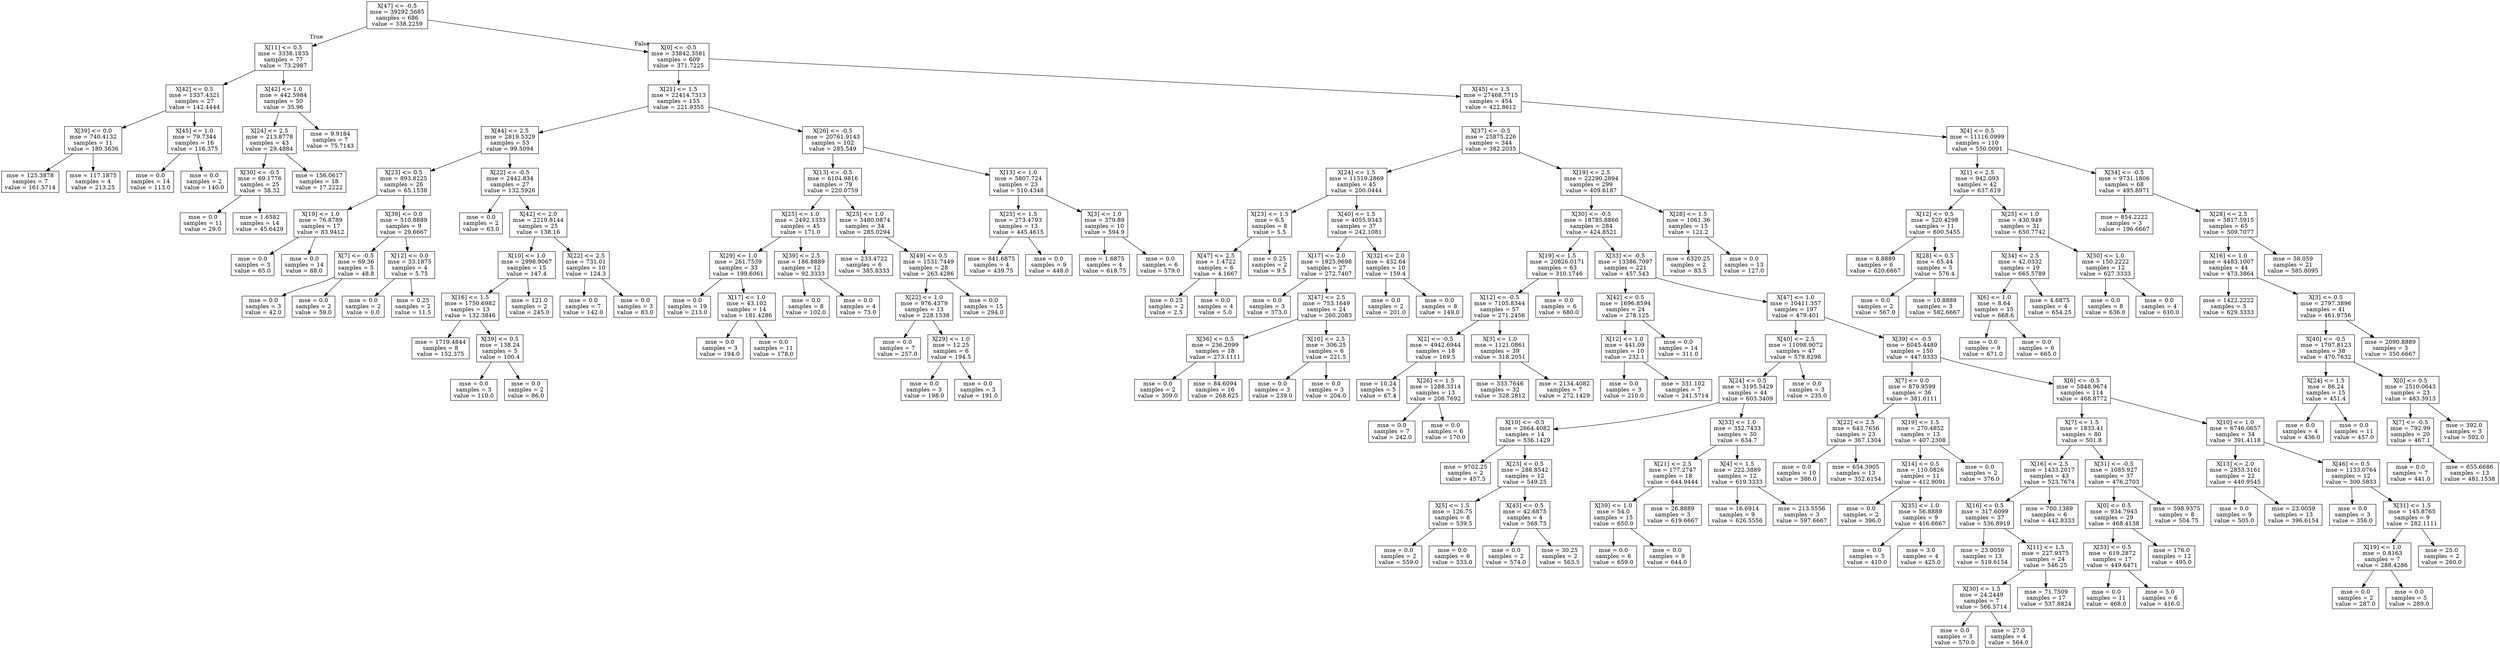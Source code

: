 digraph Tree {
node [shape=box] ;
0 [label="X[47] <= -0.5\nmse = 39292.5685\nsamples = 686\nvalue = 338.2259"] ;
1 [label="X[11] <= 0.5\nmse = 3338.1835\nsamples = 77\nvalue = 73.2987"] ;
0 -> 1 [labeldistance=2.5, labelangle=45, headlabel="True"] ;
2 [label="X[42] <= 0.5\nmse = 1337.4321\nsamples = 27\nvalue = 142.4444"] ;
1 -> 2 ;
3 [label="X[39] <= 0.0\nmse = 740.4132\nsamples = 11\nvalue = 180.3636"] ;
2 -> 3 ;
4 [label="mse = 125.3878\nsamples = 7\nvalue = 161.5714"] ;
3 -> 4 ;
5 [label="mse = 117.1875\nsamples = 4\nvalue = 213.25"] ;
3 -> 5 ;
6 [label="X[45] <= 1.0\nmse = 79.7344\nsamples = 16\nvalue = 116.375"] ;
2 -> 6 ;
7 [label="mse = 0.0\nsamples = 14\nvalue = 113.0"] ;
6 -> 7 ;
8 [label="mse = 0.0\nsamples = 2\nvalue = 140.0"] ;
6 -> 8 ;
9 [label="X[42] <= 1.0\nmse = 442.5984\nsamples = 50\nvalue = 35.96"] ;
1 -> 9 ;
10 [label="X[24] <= 2.5\nmse = 213.8778\nsamples = 43\nvalue = 29.4884"] ;
9 -> 10 ;
11 [label="X[30] <= -0.5\nmse = 69.1776\nsamples = 25\nvalue = 38.32"] ;
10 -> 11 ;
12 [label="mse = 0.0\nsamples = 11\nvalue = 29.0"] ;
11 -> 12 ;
13 [label="mse = 1.6582\nsamples = 14\nvalue = 45.6429"] ;
11 -> 13 ;
14 [label="mse = 156.0617\nsamples = 18\nvalue = 17.2222"] ;
10 -> 14 ;
15 [label="mse = 9.9184\nsamples = 7\nvalue = 75.7143"] ;
9 -> 15 ;
16 [label="X[0] <= -0.5\nmse = 33842.3581\nsamples = 609\nvalue = 371.7225"] ;
0 -> 16 [labeldistance=2.5, labelangle=-45, headlabel="False"] ;
17 [label="X[21] <= 1.5\nmse = 22414.7313\nsamples = 155\nvalue = 221.9355"] ;
16 -> 17 ;
18 [label="X[44] <= 2.5\nmse = 2819.5329\nsamples = 53\nvalue = 99.5094"] ;
17 -> 18 ;
19 [label="X[23] <= 0.5\nmse = 893.8225\nsamples = 26\nvalue = 65.1538"] ;
18 -> 19 ;
20 [label="X[19] <= 1.0\nmse = 76.8789\nsamples = 17\nvalue = 83.9412"] ;
19 -> 20 ;
21 [label="mse = 0.0\nsamples = 3\nvalue = 65.0"] ;
20 -> 21 ;
22 [label="mse = 0.0\nsamples = 14\nvalue = 88.0"] ;
20 -> 22 ;
23 [label="X[39] <= 0.0\nmse = 510.8889\nsamples = 9\nvalue = 29.6667"] ;
19 -> 23 ;
24 [label="X[7] <= -0.5\nmse = 69.36\nsamples = 5\nvalue = 48.8"] ;
23 -> 24 ;
25 [label="mse = 0.0\nsamples = 3\nvalue = 42.0"] ;
24 -> 25 ;
26 [label="mse = 0.0\nsamples = 2\nvalue = 59.0"] ;
24 -> 26 ;
27 [label="X[12] <= 0.0\nmse = 33.1875\nsamples = 4\nvalue = 5.75"] ;
23 -> 27 ;
28 [label="mse = 0.0\nsamples = 2\nvalue = 0.0"] ;
27 -> 28 ;
29 [label="mse = 0.25\nsamples = 2\nvalue = 11.5"] ;
27 -> 29 ;
30 [label="X[22] <= -0.5\nmse = 2442.834\nsamples = 27\nvalue = 132.5926"] ;
18 -> 30 ;
31 [label="mse = 0.0\nsamples = 2\nvalue = 63.0"] ;
30 -> 31 ;
32 [label="X[42] <= 2.0\nmse = 2219.8144\nsamples = 25\nvalue = 138.16"] ;
30 -> 32 ;
33 [label="X[10] <= 1.0\nmse = 2998.9067\nsamples = 15\nvalue = 147.4"] ;
32 -> 33 ;
34 [label="X[16] <= 1.5\nmse = 1750.6982\nsamples = 13\nvalue = 132.3846"] ;
33 -> 34 ;
35 [label="mse = 1719.4844\nsamples = 8\nvalue = 152.375"] ;
34 -> 35 ;
36 [label="X[39] <= 0.5\nmse = 138.24\nsamples = 5\nvalue = 100.4"] ;
34 -> 36 ;
37 [label="mse = 0.0\nsamples = 3\nvalue = 110.0"] ;
36 -> 37 ;
38 [label="mse = 0.0\nsamples = 2\nvalue = 86.0"] ;
36 -> 38 ;
39 [label="mse = 121.0\nsamples = 2\nvalue = 245.0"] ;
33 -> 39 ;
40 [label="X[22] <= 2.5\nmse = 731.01\nsamples = 10\nvalue = 124.3"] ;
32 -> 40 ;
41 [label="mse = 0.0\nsamples = 7\nvalue = 142.0"] ;
40 -> 41 ;
42 [label="mse = 0.0\nsamples = 3\nvalue = 83.0"] ;
40 -> 42 ;
43 [label="X[26] <= -0.5\nmse = 20761.9143\nsamples = 102\nvalue = 285.549"] ;
17 -> 43 ;
44 [label="X[13] <= -0.5\nmse = 6104.9816\nsamples = 79\nvalue = 220.0759"] ;
43 -> 44 ;
45 [label="X[25] <= 1.0\nmse = 2492.1333\nsamples = 45\nvalue = 171.0"] ;
44 -> 45 ;
46 [label="X[29] <= 1.0\nmse = 261.7539\nsamples = 33\nvalue = 199.6061"] ;
45 -> 46 ;
47 [label="mse = 0.0\nsamples = 19\nvalue = 213.0"] ;
46 -> 47 ;
48 [label="X[17] <= 1.0\nmse = 43.102\nsamples = 14\nvalue = 181.4286"] ;
46 -> 48 ;
49 [label="mse = 0.0\nsamples = 3\nvalue = 194.0"] ;
48 -> 49 ;
50 [label="mse = 0.0\nsamples = 11\nvalue = 178.0"] ;
48 -> 50 ;
51 [label="X[39] <= 2.5\nmse = 186.8889\nsamples = 12\nvalue = 92.3333"] ;
45 -> 51 ;
52 [label="mse = 0.0\nsamples = 8\nvalue = 102.0"] ;
51 -> 52 ;
53 [label="mse = 0.0\nsamples = 4\nvalue = 73.0"] ;
51 -> 53 ;
54 [label="X[25] <= 1.0\nmse = 3480.0874\nsamples = 34\nvalue = 285.0294"] ;
44 -> 54 ;
55 [label="mse = 233.4722\nsamples = 6\nvalue = 385.8333"] ;
54 -> 55 ;
56 [label="X[49] <= 0.5\nmse = 1531.7449\nsamples = 28\nvalue = 263.4286"] ;
54 -> 56 ;
57 [label="X[22] <= 1.0\nmse = 976.4379\nsamples = 13\nvalue = 228.1538"] ;
56 -> 57 ;
58 [label="mse = 0.0\nsamples = 7\nvalue = 257.0"] ;
57 -> 58 ;
59 [label="X[29] <= 1.0\nmse = 12.25\nsamples = 6\nvalue = 194.5"] ;
57 -> 59 ;
60 [label="mse = 0.0\nsamples = 3\nvalue = 198.0"] ;
59 -> 60 ;
61 [label="mse = 0.0\nsamples = 3\nvalue = 191.0"] ;
59 -> 61 ;
62 [label="mse = 0.0\nsamples = 15\nvalue = 294.0"] ;
56 -> 62 ;
63 [label="X[13] <= 1.0\nmse = 5807.724\nsamples = 23\nvalue = 510.4348"] ;
43 -> 63 ;
64 [label="X[25] <= 1.5\nmse = 273.4793\nsamples = 13\nvalue = 445.4615"] ;
63 -> 64 ;
65 [label="mse = 841.6875\nsamples = 4\nvalue = 439.75"] ;
64 -> 65 ;
66 [label="mse = 0.0\nsamples = 9\nvalue = 448.0"] ;
64 -> 66 ;
67 [label="X[3] <= 1.0\nmse = 379.89\nsamples = 10\nvalue = 594.9"] ;
63 -> 67 ;
68 [label="mse = 1.6875\nsamples = 4\nvalue = 618.75"] ;
67 -> 68 ;
69 [label="mse = 0.0\nsamples = 6\nvalue = 579.0"] ;
67 -> 69 ;
70 [label="X[45] <= 1.5\nmse = 27468.7715\nsamples = 454\nvalue = 422.8612"] ;
16 -> 70 ;
71 [label="X[37] <= -0.5\nmse = 25875.226\nsamples = 344\nvalue = 382.2035"] ;
70 -> 71 ;
72 [label="X[24] <= 1.5\nmse = 11519.2869\nsamples = 45\nvalue = 200.0444"] ;
71 -> 72 ;
73 [label="X[23] <= 1.5\nmse = 6.5\nsamples = 8\nvalue = 5.5"] ;
72 -> 73 ;
74 [label="X[47] <= 2.5\nmse = 1.4722\nsamples = 6\nvalue = 4.1667"] ;
73 -> 74 ;
75 [label="mse = 0.25\nsamples = 2\nvalue = 2.5"] ;
74 -> 75 ;
76 [label="mse = 0.0\nsamples = 4\nvalue = 5.0"] ;
74 -> 76 ;
77 [label="mse = 0.25\nsamples = 2\nvalue = 9.5"] ;
73 -> 77 ;
78 [label="X[40] <= 1.5\nmse = 4055.9343\nsamples = 37\nvalue = 242.1081"] ;
72 -> 78 ;
79 [label="X[17] <= 2.0\nmse = 1925.9698\nsamples = 27\nvalue = 272.7407"] ;
78 -> 79 ;
80 [label="mse = 0.0\nsamples = 3\nvalue = 373.0"] ;
79 -> 80 ;
81 [label="X[47] <= 2.5\nmse = 753.1649\nsamples = 24\nvalue = 260.2083"] ;
79 -> 81 ;
82 [label="X[36] <= 0.5\nmse = 236.2099\nsamples = 18\nvalue = 273.1111"] ;
81 -> 82 ;
83 [label="mse = 0.0\nsamples = 2\nvalue = 309.0"] ;
82 -> 83 ;
84 [label="mse = 84.6094\nsamples = 16\nvalue = 268.625"] ;
82 -> 84 ;
85 [label="X[10] <= 2.5\nmse = 306.25\nsamples = 6\nvalue = 221.5"] ;
81 -> 85 ;
86 [label="mse = 0.0\nsamples = 3\nvalue = 239.0"] ;
85 -> 86 ;
87 [label="mse = 0.0\nsamples = 3\nvalue = 204.0"] ;
85 -> 87 ;
88 [label="X[32] <= 2.0\nmse = 432.64\nsamples = 10\nvalue = 159.4"] ;
78 -> 88 ;
89 [label="mse = 0.0\nsamples = 2\nvalue = 201.0"] ;
88 -> 89 ;
90 [label="mse = 0.0\nsamples = 8\nvalue = 149.0"] ;
88 -> 90 ;
91 [label="X[19] <= 2.5\nmse = 22290.2894\nsamples = 299\nvalue = 409.6187"] ;
71 -> 91 ;
92 [label="X[30] <= -0.5\nmse = 18785.8866\nsamples = 284\nvalue = 424.8521"] ;
91 -> 92 ;
93 [label="X[19] <= 1.5\nmse = 20826.0171\nsamples = 63\nvalue = 310.1746"] ;
92 -> 93 ;
94 [label="X[12] <= -0.5\nmse = 7105.8344\nsamples = 57\nvalue = 271.2456"] ;
93 -> 94 ;
95 [label="X[2] <= -0.5\nmse = 4942.6944\nsamples = 18\nvalue = 169.5"] ;
94 -> 95 ;
96 [label="mse = 10.24\nsamples = 5\nvalue = 67.4"] ;
95 -> 96 ;
97 [label="X[26] <= 1.5\nmse = 1288.3314\nsamples = 13\nvalue = 208.7692"] ;
95 -> 97 ;
98 [label="mse = 0.0\nsamples = 7\nvalue = 242.0"] ;
97 -> 98 ;
99 [label="mse = 0.0\nsamples = 6\nvalue = 170.0"] ;
97 -> 99 ;
100 [label="X[3] <= 1.0\nmse = 1121.0861\nsamples = 39\nvalue = 318.2051"] ;
94 -> 100 ;
101 [label="mse = 333.7646\nsamples = 32\nvalue = 328.2812"] ;
100 -> 101 ;
102 [label="mse = 2134.4082\nsamples = 7\nvalue = 272.1429"] ;
100 -> 102 ;
103 [label="mse = 0.0\nsamples = 6\nvalue = 680.0"] ;
93 -> 103 ;
104 [label="X[33] <= -0.5\nmse = 13386.7097\nsamples = 221\nvalue = 457.543"] ;
92 -> 104 ;
105 [label="X[42] <= 0.5\nmse = 1696.8594\nsamples = 24\nvalue = 278.125"] ;
104 -> 105 ;
106 [label="X[12] <= 1.0\nmse = 441.09\nsamples = 10\nvalue = 232.1"] ;
105 -> 106 ;
107 [label="mse = 0.0\nsamples = 3\nvalue = 210.0"] ;
106 -> 107 ;
108 [label="mse = 331.102\nsamples = 7\nvalue = 241.5714"] ;
106 -> 108 ;
109 [label="mse = 0.0\nsamples = 14\nvalue = 311.0"] ;
105 -> 109 ;
110 [label="X[47] <= 1.0\nmse = 10411.357\nsamples = 197\nvalue = 479.401"] ;
104 -> 110 ;
111 [label="X[40] <= 2.5\nmse = 11098.9072\nsamples = 47\nvalue = 579.8298"] ;
110 -> 111 ;
112 [label="X[24] <= 0.5\nmse = 3195.5429\nsamples = 44\nvalue = 603.3409"] ;
111 -> 112 ;
113 [label="X[10] <= -0.5\nmse = 2664.4082\nsamples = 14\nvalue = 536.1429"] ;
112 -> 113 ;
114 [label="mse = 9702.25\nsamples = 2\nvalue = 457.5"] ;
113 -> 114 ;
115 [label="X[23] <= 0.5\nmse = 288.8542\nsamples = 12\nvalue = 549.25"] ;
113 -> 115 ;
116 [label="X[5] <= 1.5\nmse = 126.75\nsamples = 8\nvalue = 539.5"] ;
115 -> 116 ;
117 [label="mse = 0.0\nsamples = 2\nvalue = 559.0"] ;
116 -> 117 ;
118 [label="mse = 0.0\nsamples = 6\nvalue = 533.0"] ;
116 -> 118 ;
119 [label="X[45] <= 0.5\nmse = 42.6875\nsamples = 4\nvalue = 568.75"] ;
115 -> 119 ;
120 [label="mse = 0.0\nsamples = 2\nvalue = 574.0"] ;
119 -> 120 ;
121 [label="mse = 30.25\nsamples = 2\nvalue = 563.5"] ;
119 -> 121 ;
122 [label="X[33] <= 1.0\nmse = 352.7433\nsamples = 30\nvalue = 634.7"] ;
112 -> 122 ;
123 [label="X[21] <= 2.5\nmse = 177.2747\nsamples = 18\nvalue = 644.9444"] ;
122 -> 123 ;
124 [label="X[39] <= 1.0\nmse = 54.0\nsamples = 15\nvalue = 650.0"] ;
123 -> 124 ;
125 [label="mse = 0.0\nsamples = 6\nvalue = 659.0"] ;
124 -> 125 ;
126 [label="mse = 0.0\nsamples = 9\nvalue = 644.0"] ;
124 -> 126 ;
127 [label="mse = 26.8889\nsamples = 3\nvalue = 619.6667"] ;
123 -> 127 ;
128 [label="X[4] <= 1.5\nmse = 222.3889\nsamples = 12\nvalue = 619.3333"] ;
122 -> 128 ;
129 [label="mse = 16.6914\nsamples = 9\nvalue = 626.5556"] ;
128 -> 129 ;
130 [label="mse = 213.5556\nsamples = 3\nvalue = 597.6667"] ;
128 -> 130 ;
131 [label="mse = 0.0\nsamples = 3\nvalue = 235.0"] ;
111 -> 131 ;
132 [label="X[39] <= -0.5\nmse = 6045.4489\nsamples = 150\nvalue = 447.9333"] ;
110 -> 132 ;
133 [label="X[7] <= 0.0\nmse = 879.9599\nsamples = 36\nvalue = 381.6111"] ;
132 -> 133 ;
134 [label="X[22] <= 2.5\nmse = 643.7656\nsamples = 23\nvalue = 367.1304"] ;
133 -> 134 ;
135 [label="mse = 0.0\nsamples = 10\nvalue = 386.0"] ;
134 -> 135 ;
136 [label="mse = 654.3905\nsamples = 13\nvalue = 352.6154"] ;
134 -> 136 ;
137 [label="X[19] <= 1.5\nmse = 270.4852\nsamples = 13\nvalue = 407.2308"] ;
133 -> 137 ;
138 [label="X[14] <= 0.5\nmse = 110.0826\nsamples = 11\nvalue = 412.9091"] ;
137 -> 138 ;
139 [label="mse = 0.0\nsamples = 2\nvalue = 396.0"] ;
138 -> 139 ;
140 [label="X[35] <= 1.0\nmse = 56.8889\nsamples = 9\nvalue = 416.6667"] ;
138 -> 140 ;
141 [label="mse = 0.0\nsamples = 5\nvalue = 410.0"] ;
140 -> 141 ;
142 [label="mse = 3.0\nsamples = 4\nvalue = 425.0"] ;
140 -> 142 ;
143 [label="mse = 0.0\nsamples = 2\nvalue = 376.0"] ;
137 -> 143 ;
144 [label="X[6] <= -0.5\nmse = 5848.9674\nsamples = 114\nvalue = 468.8772"] ;
132 -> 144 ;
145 [label="X[7] <= 1.5\nmse = 1833.41\nsamples = 80\nvalue = 501.8"] ;
144 -> 145 ;
146 [label="X[16] <= 2.5\nmse = 1433.2017\nsamples = 43\nvalue = 523.7674"] ;
145 -> 146 ;
147 [label="X[16] <= 0.5\nmse = 317.6099\nsamples = 37\nvalue = 536.8919"] ;
146 -> 147 ;
148 [label="mse = 23.0059\nsamples = 13\nvalue = 519.6154"] ;
147 -> 148 ;
149 [label="X[11] <= 1.5\nmse = 227.9375\nsamples = 24\nvalue = 546.25"] ;
147 -> 149 ;
150 [label="X[30] <= 1.5\nmse = 24.2449\nsamples = 7\nvalue = 566.5714"] ;
149 -> 150 ;
151 [label="mse = 0.0\nsamples = 3\nvalue = 570.0"] ;
150 -> 151 ;
152 [label="mse = 27.0\nsamples = 4\nvalue = 564.0"] ;
150 -> 152 ;
153 [label="mse = 71.7509\nsamples = 17\nvalue = 537.8824"] ;
149 -> 153 ;
154 [label="mse = 700.1389\nsamples = 6\nvalue = 442.8333"] ;
146 -> 154 ;
155 [label="X[31] <= -0.5\nmse = 1085.927\nsamples = 37\nvalue = 476.2703"] ;
145 -> 155 ;
156 [label="X[0] <= 0.5\nmse = 934.7943\nsamples = 29\nvalue = 468.4138"] ;
155 -> 156 ;
157 [label="X[33] <= 0.5\nmse = 619.2872\nsamples = 17\nvalue = 449.6471"] ;
156 -> 157 ;
158 [label="mse = 0.0\nsamples = 11\nvalue = 468.0"] ;
157 -> 158 ;
159 [label="mse = 5.0\nsamples = 6\nvalue = 416.0"] ;
157 -> 159 ;
160 [label="mse = 176.0\nsamples = 12\nvalue = 495.0"] ;
156 -> 160 ;
161 [label="mse = 598.9375\nsamples = 8\nvalue = 504.75"] ;
155 -> 161 ;
162 [label="X[10] <= 1.0\nmse = 6746.0657\nsamples = 34\nvalue = 391.4118"] ;
144 -> 162 ;
163 [label="X[13] <= 2.0\nmse = 2853.3161\nsamples = 22\nvalue = 440.9545"] ;
162 -> 163 ;
164 [label="mse = 0.0\nsamples = 9\nvalue = 505.0"] ;
163 -> 164 ;
165 [label="mse = 23.0059\nsamples = 13\nvalue = 396.6154"] ;
163 -> 165 ;
166 [label="X[46] <= 0.5\nmse = 1133.0764\nsamples = 12\nvalue = 300.5833"] ;
162 -> 166 ;
167 [label="mse = 0.0\nsamples = 3\nvalue = 356.0"] ;
166 -> 167 ;
168 [label="X[31] <= 1.5\nmse = 145.8765\nsamples = 9\nvalue = 282.1111"] ;
166 -> 168 ;
169 [label="X[19] <= 1.0\nmse = 0.8163\nsamples = 7\nvalue = 288.4286"] ;
168 -> 169 ;
170 [label="mse = 0.0\nsamples = 2\nvalue = 287.0"] ;
169 -> 170 ;
171 [label="mse = 0.0\nsamples = 5\nvalue = 289.0"] ;
169 -> 171 ;
172 [label="mse = 25.0\nsamples = 2\nvalue = 260.0"] ;
168 -> 172 ;
173 [label="X[28] <= 1.5\nmse = 1061.36\nsamples = 15\nvalue = 121.2"] ;
91 -> 173 ;
174 [label="mse = 6320.25\nsamples = 2\nvalue = 83.5"] ;
173 -> 174 ;
175 [label="mse = 0.0\nsamples = 13\nvalue = 127.0"] ;
173 -> 175 ;
176 [label="X[4] <= 0.5\nmse = 11116.0999\nsamples = 110\nvalue = 550.0091"] ;
70 -> 176 ;
177 [label="X[1] <= 2.5\nmse = 942.093\nsamples = 42\nvalue = 637.619"] ;
176 -> 177 ;
178 [label="X[12] <= 0.5\nmse = 520.4298\nsamples = 11\nvalue = 600.5455"] ;
177 -> 178 ;
179 [label="mse = 8.8889\nsamples = 6\nvalue = 620.6667"] ;
178 -> 179 ;
180 [label="X[28] <= 0.5\nmse = 65.44\nsamples = 5\nvalue = 576.4"] ;
178 -> 180 ;
181 [label="mse = 0.0\nsamples = 2\nvalue = 567.0"] ;
180 -> 181 ;
182 [label="mse = 10.8889\nsamples = 3\nvalue = 582.6667"] ;
180 -> 182 ;
183 [label="X[25] <= 1.0\nmse = 430.949\nsamples = 31\nvalue = 650.7742"] ;
177 -> 183 ;
184 [label="X[34] <= 2.5\nmse = 42.0332\nsamples = 19\nvalue = 665.5789"] ;
183 -> 184 ;
185 [label="X[6] <= 1.0\nmse = 8.64\nsamples = 15\nvalue = 668.6"] ;
184 -> 185 ;
186 [label="mse = 0.0\nsamples = 9\nvalue = 671.0"] ;
185 -> 186 ;
187 [label="mse = 0.0\nsamples = 6\nvalue = 665.0"] ;
185 -> 187 ;
188 [label="mse = 4.6875\nsamples = 4\nvalue = 654.25"] ;
184 -> 188 ;
189 [label="X[30] <= 1.0\nmse = 150.2222\nsamples = 12\nvalue = 627.3333"] ;
183 -> 189 ;
190 [label="mse = 0.0\nsamples = 8\nvalue = 636.0"] ;
189 -> 190 ;
191 [label="mse = 0.0\nsamples = 4\nvalue = 610.0"] ;
189 -> 191 ;
192 [label="X[34] <= -0.5\nmse = 9731.1806\nsamples = 68\nvalue = 495.8971"] ;
176 -> 192 ;
193 [label="mse = 854.2222\nsamples = 3\nvalue = 196.6667"] ;
192 -> 193 ;
194 [label="X[28] <= 2.5\nmse = 5817.5915\nsamples = 65\nvalue = 509.7077"] ;
192 -> 194 ;
195 [label="X[16] <= 1.0\nmse = 4483.1007\nsamples = 44\nvalue = 473.3864"] ;
194 -> 195 ;
196 [label="mse = 1422.2222\nsamples = 3\nvalue = 629.3333"] ;
195 -> 196 ;
197 [label="X[3] <= 0.5\nmse = 2797.3896\nsamples = 41\nvalue = 461.9756"] ;
195 -> 197 ;
198 [label="X[40] <= -0.5\nmse = 1797.8123\nsamples = 38\nvalue = 470.7632"] ;
197 -> 198 ;
199 [label="X[24] <= 1.5\nmse = 86.24\nsamples = 15\nvalue = 451.4"] ;
198 -> 199 ;
200 [label="mse = 0.0\nsamples = 4\nvalue = 436.0"] ;
199 -> 200 ;
201 [label="mse = 0.0\nsamples = 11\nvalue = 457.0"] ;
199 -> 201 ;
202 [label="X[0] <= 0.5\nmse = 2510.0643\nsamples = 23\nvalue = 483.3913"] ;
198 -> 202 ;
203 [label="X[7] <= -0.5\nmse = 792.99\nsamples = 20\nvalue = 467.1"] ;
202 -> 203 ;
204 [label="mse = 0.0\nsamples = 7\nvalue = 441.0"] ;
203 -> 204 ;
205 [label="mse = 655.6686\nsamples = 13\nvalue = 481.1538"] ;
203 -> 205 ;
206 [label="mse = 392.0\nsamples = 3\nvalue = 592.0"] ;
202 -> 206 ;
207 [label="mse = 2090.8889\nsamples = 3\nvalue = 350.6667"] ;
197 -> 207 ;
208 [label="mse = 58.059\nsamples = 21\nvalue = 585.8095"] ;
194 -> 208 ;
}